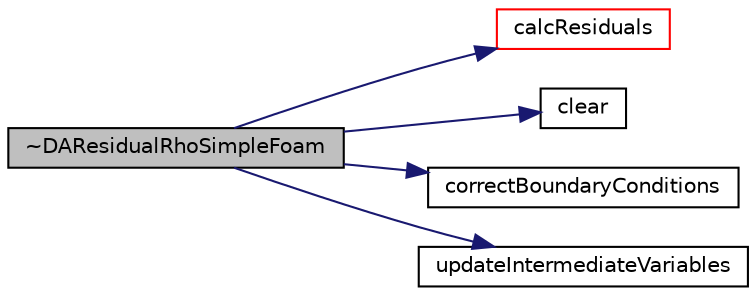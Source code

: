 digraph "~DAResidualRhoSimpleFoam"
{
  bgcolor="transparent";
  edge [fontname="Helvetica",fontsize="10",labelfontname="Helvetica",labelfontsize="10"];
  node [fontname="Helvetica",fontsize="10",shape=record];
  rankdir="LR";
  Node3 [label="~DAResidualRhoSimpleFoam",height=0.2,width=0.4,color="black", fillcolor="grey75", style="filled", fontcolor="black"];
  Node3 -> Node4 [color="midnightblue",fontsize="10",style="solid",fontname="Helvetica"];
  Node4 [label="calcResiduals",height=0.2,width=0.4,color="red",URL="$classFoam_1_1DAResidualRhoSimpleFoam.html#a4b38dbac981107ec6386d78322323535",tooltip="compute residual "];
  Node3 -> Node13 [color="midnightblue",fontsize="10",style="solid",fontname="Helvetica"];
  Node13 [label="clear",height=0.2,width=0.4,color="black",URL="$classFoam_1_1DAResidualRhoSimpleFoam.html#ac8bb3912a3ce86b15842e79d0b421204",tooltip="clear the members "];
  Node3 -> Node14 [color="midnightblue",fontsize="10",style="solid",fontname="Helvetica"];
  Node14 [label="correctBoundaryConditions",height=0.2,width=0.4,color="black",URL="$classFoam_1_1DAResidualRhoSimpleFoam.html#acaf6878ef900e593c4b20812f1b567d6",tooltip="update the boundary condition for all the states in the selected solver "];
  Node3 -> Node15 [color="midnightblue",fontsize="10",style="solid",fontname="Helvetica"];
  Node15 [label="updateIntermediateVariables",height=0.2,width=0.4,color="black",URL="$classFoam_1_1DAResidualRhoSimpleFoam.html#a1de233c7b2a8f92ffe239b5dc36ae2a3",tooltip="update any intermediate variables that are dependent on state variables and are used in calcResiduals..."];
}
